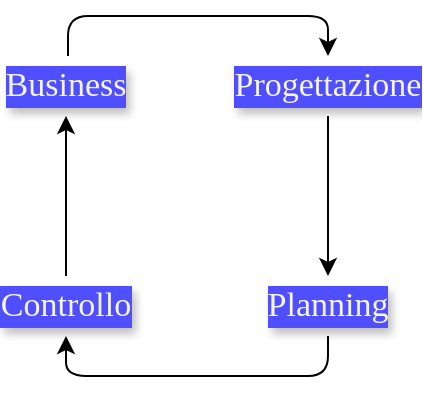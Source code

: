 <mxfile version="24.8.3">
  <diagram name="Pagina-1" id="-9wmEsT6B9WGCwDP-Of4">
    <mxGraphModel dx="487" dy="254" grid="1" gridSize="10" guides="1" tooltips="1" connect="1" arrows="1" fold="1" page="1" pageScale="1" pageWidth="827" pageHeight="1169" math="0" shadow="0">
      <root>
        <mxCell id="0" />
        <mxCell id="1" parent="0" />
        <mxCell id="8ZBTqTMmdzY9TpZR314N-1" style="edgeStyle=orthogonalEdgeStyle;rounded=1;orthogonalLoop=1;jettySize=auto;html=1;entryX=0.5;entryY=0;entryDx=0;entryDy=0;curved=0;" edge="1" parent="1" source="zbo_XrMi66J28Fi3y8Hj-1" target="zbo_XrMi66J28Fi3y8Hj-2">
          <mxGeometry relative="1" as="geometry">
            <Array as="points">
              <mxPoint x="350" y="290" />
              <mxPoint x="480" y="290" />
            </Array>
          </mxGeometry>
        </mxCell>
        <mxCell id="zbo_XrMi66J28Fi3y8Hj-1" value="Business" style="text;html=1;align=center;verticalAlign=middle;whiteSpace=wrap;rounded=0;fontFamily=Times New Roman;fontSize=17;labelBorderColor=none;textShadow=1;labelBackgroundColor=#4F4FFF;fontColor=#F5F5F5;" parent="1" vertex="1">
          <mxGeometry x="319" y="310" width="60" height="30" as="geometry" />
        </mxCell>
        <mxCell id="8ZBTqTMmdzY9TpZR314N-5" style="edgeStyle=orthogonalEdgeStyle;rounded=0;orthogonalLoop=1;jettySize=auto;html=1;" edge="1" parent="1" source="zbo_XrMi66J28Fi3y8Hj-2" target="zbo_XrMi66J28Fi3y8Hj-4">
          <mxGeometry relative="1" as="geometry" />
        </mxCell>
        <mxCell id="zbo_XrMi66J28Fi3y8Hj-2" value="Progettazione" style="text;html=1;align=center;verticalAlign=middle;whiteSpace=wrap;rounded=0;fontFamily=Times New Roman;fontSize=17;labelBorderColor=none;textShadow=1;labelBackgroundColor=#4F4FFF;fontColor=#F5F5F5;" parent="1" vertex="1">
          <mxGeometry x="450" y="310" width="60" height="30" as="geometry" />
        </mxCell>
        <mxCell id="8ZBTqTMmdzY9TpZR314N-4" style="edgeStyle=orthogonalEdgeStyle;rounded=0;orthogonalLoop=1;jettySize=auto;html=1;entryX=0.5;entryY=1;entryDx=0;entryDy=0;" edge="1" parent="1" source="zbo_XrMi66J28Fi3y8Hj-3" target="zbo_XrMi66J28Fi3y8Hj-1">
          <mxGeometry relative="1" as="geometry" />
        </mxCell>
        <mxCell id="zbo_XrMi66J28Fi3y8Hj-3" value="Controllo" style="text;html=1;align=center;verticalAlign=middle;whiteSpace=wrap;rounded=0;fontFamily=Times New Roman;fontSize=17;labelBorderColor=none;textShadow=1;labelBackgroundColor=#4F4FFF;fontColor=#F5F5F5;" parent="1" vertex="1">
          <mxGeometry x="319" y="420" width="60" height="30" as="geometry" />
        </mxCell>
        <mxCell id="8ZBTqTMmdzY9TpZR314N-2" style="edgeStyle=orthogonalEdgeStyle;rounded=1;orthogonalLoop=1;jettySize=auto;html=1;entryX=0.5;entryY=1;entryDx=0;entryDy=0;curved=0;" edge="1" parent="1" source="zbo_XrMi66J28Fi3y8Hj-4" target="zbo_XrMi66J28Fi3y8Hj-3">
          <mxGeometry relative="1" as="geometry">
            <Array as="points">
              <mxPoint x="480" y="470" />
              <mxPoint x="349" y="470" />
            </Array>
          </mxGeometry>
        </mxCell>
        <mxCell id="zbo_XrMi66J28Fi3y8Hj-4" value="Planning" style="text;html=1;align=center;verticalAlign=middle;whiteSpace=wrap;rounded=0;fontFamily=Times New Roman;fontSize=17;labelBorderColor=none;textShadow=1;labelBackgroundColor=#4F4FFF;fontColor=#F5F5F5;" parent="1" vertex="1">
          <mxGeometry x="450" y="420" width="60" height="30" as="geometry" />
        </mxCell>
      </root>
    </mxGraphModel>
  </diagram>
</mxfile>
